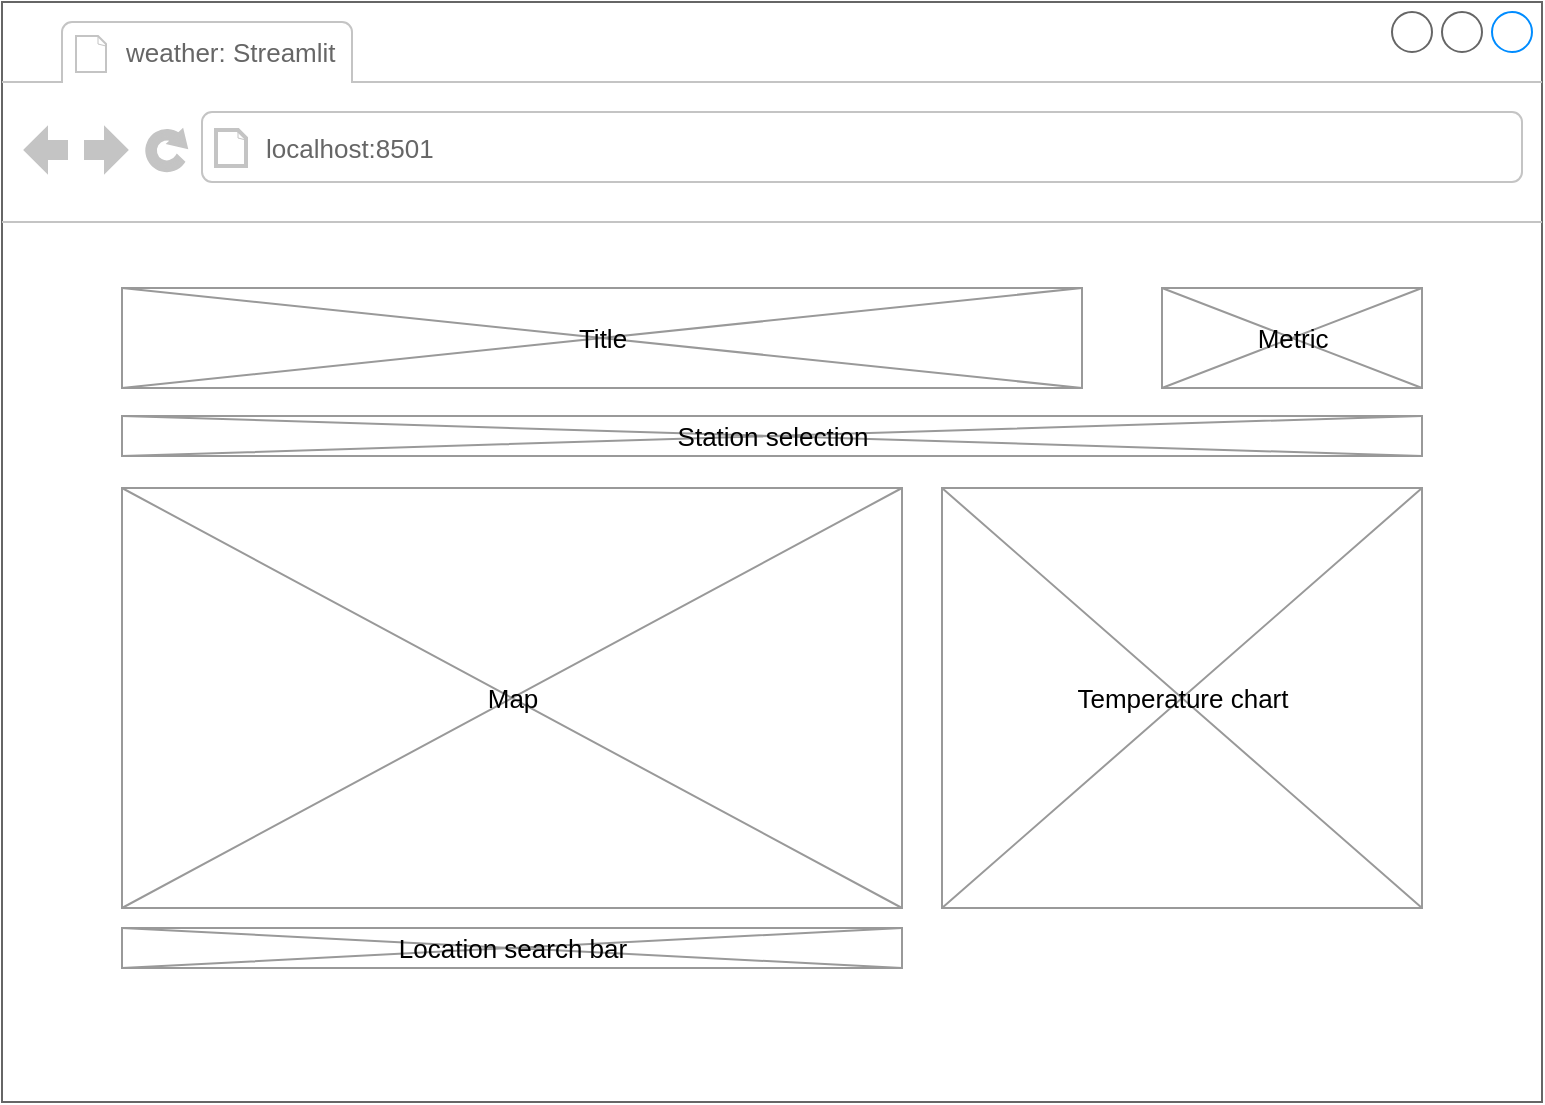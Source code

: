 <mxfile version="16.0.0" type="device"><diagram id="p5l6i3IsMF8GB5aElI9a" name="Page-1"><mxGraphModel dx="1102" dy="865" grid="0" gridSize="10" guides="1" tooltips="1" connect="1" arrows="1" fold="1" page="1" pageScale="1" pageWidth="850" pageHeight="1100" math="0" shadow="0"><root><mxCell id="0"/><mxCell id="1" parent="0"/><mxCell id="Yo4jo969AmX1G90kCYcY-1" value="" style="strokeWidth=1;shadow=0;dashed=0;align=center;html=1;shape=mxgraph.mockup.containers.browserWindow;rSize=0;strokeColor=#666666;strokeColor2=#008cff;strokeColor3=#c4c4c4;mainText=,;recursiveResize=0;" vertex="1" parent="1"><mxGeometry x="30" y="100" width="770" height="550" as="geometry"/></mxCell><mxCell id="Yo4jo969AmX1G90kCYcY-2" value="weather: Streamlit" style="strokeWidth=1;shadow=0;dashed=0;align=center;html=1;shape=mxgraph.mockup.containers.anchor;fontSize=13;fontColor=#666666;align=left;" vertex="1" parent="Yo4jo969AmX1G90kCYcY-1"><mxGeometry x="60" y="12" width="110" height="26" as="geometry"/></mxCell><mxCell id="Yo4jo969AmX1G90kCYcY-3" value="localhost:8501" style="strokeWidth=1;shadow=0;dashed=0;align=center;html=1;shape=mxgraph.mockup.containers.anchor;rSize=0;fontSize=13;fontColor=#666666;align=left;" vertex="1" parent="Yo4jo969AmX1G90kCYcY-1"><mxGeometry x="130" y="60" width="250" height="26" as="geometry"/></mxCell><mxCell id="Yo4jo969AmX1G90kCYcY-4" value="Title" style="verticalLabelPosition=middle;shadow=0;dashed=0;align=center;html=1;verticalAlign=middle;strokeWidth=1;shape=mxgraph.mockup.graphics.simpleIcon;strokeColor=#999999;fontSize=13;labelPosition=center;" vertex="1" parent="Yo4jo969AmX1G90kCYcY-1"><mxGeometry x="60" y="143" width="480" height="50" as="geometry"/></mxCell><mxCell id="Yo4jo969AmX1G90kCYcY-5" value="Metric" style="verticalLabelPosition=middle;shadow=0;dashed=0;align=center;html=1;verticalAlign=middle;strokeWidth=1;shape=mxgraph.mockup.graphics.simpleIcon;strokeColor=#999999;fontSize=13;labelPosition=center;" vertex="1" parent="Yo4jo969AmX1G90kCYcY-1"><mxGeometry x="580" y="143" width="130" height="50" as="geometry"/></mxCell><mxCell id="Yo4jo969AmX1G90kCYcY-6" value="Station selection" style="verticalLabelPosition=middle;shadow=0;dashed=0;align=center;html=1;verticalAlign=middle;strokeWidth=1;shape=mxgraph.mockup.graphics.simpleIcon;strokeColor=#999999;fontSize=13;labelPosition=center;" vertex="1" parent="Yo4jo969AmX1G90kCYcY-1"><mxGeometry x="60" y="207" width="650" height="20" as="geometry"/></mxCell><mxCell id="Yo4jo969AmX1G90kCYcY-7" value="Map" style="verticalLabelPosition=middle;shadow=0;dashed=0;align=center;html=1;verticalAlign=middle;strokeWidth=1;shape=mxgraph.mockup.graphics.simpleIcon;strokeColor=#999999;fontSize=13;labelPosition=center;" vertex="1" parent="Yo4jo969AmX1G90kCYcY-1"><mxGeometry x="60" y="243" width="390" height="210" as="geometry"/></mxCell><mxCell id="Yo4jo969AmX1G90kCYcY-8" value="Temperature chart" style="verticalLabelPosition=middle;shadow=0;dashed=0;align=center;html=1;verticalAlign=middle;strokeWidth=1;shape=mxgraph.mockup.graphics.simpleIcon;strokeColor=#999999;fontSize=13;labelPosition=center;" vertex="1" parent="Yo4jo969AmX1G90kCYcY-1"><mxGeometry x="470" y="243" width="240" height="210" as="geometry"/></mxCell><mxCell id="Yo4jo969AmX1G90kCYcY-9" value="Location search bar" style="verticalLabelPosition=middle;shadow=0;dashed=0;align=center;html=1;verticalAlign=middle;strokeWidth=1;shape=mxgraph.mockup.graphics.simpleIcon;strokeColor=#999999;fontSize=13;labelPosition=center;" vertex="1" parent="Yo4jo969AmX1G90kCYcY-1"><mxGeometry x="60" y="463" width="390" height="20" as="geometry"/></mxCell></root></mxGraphModel></diagram></mxfile>